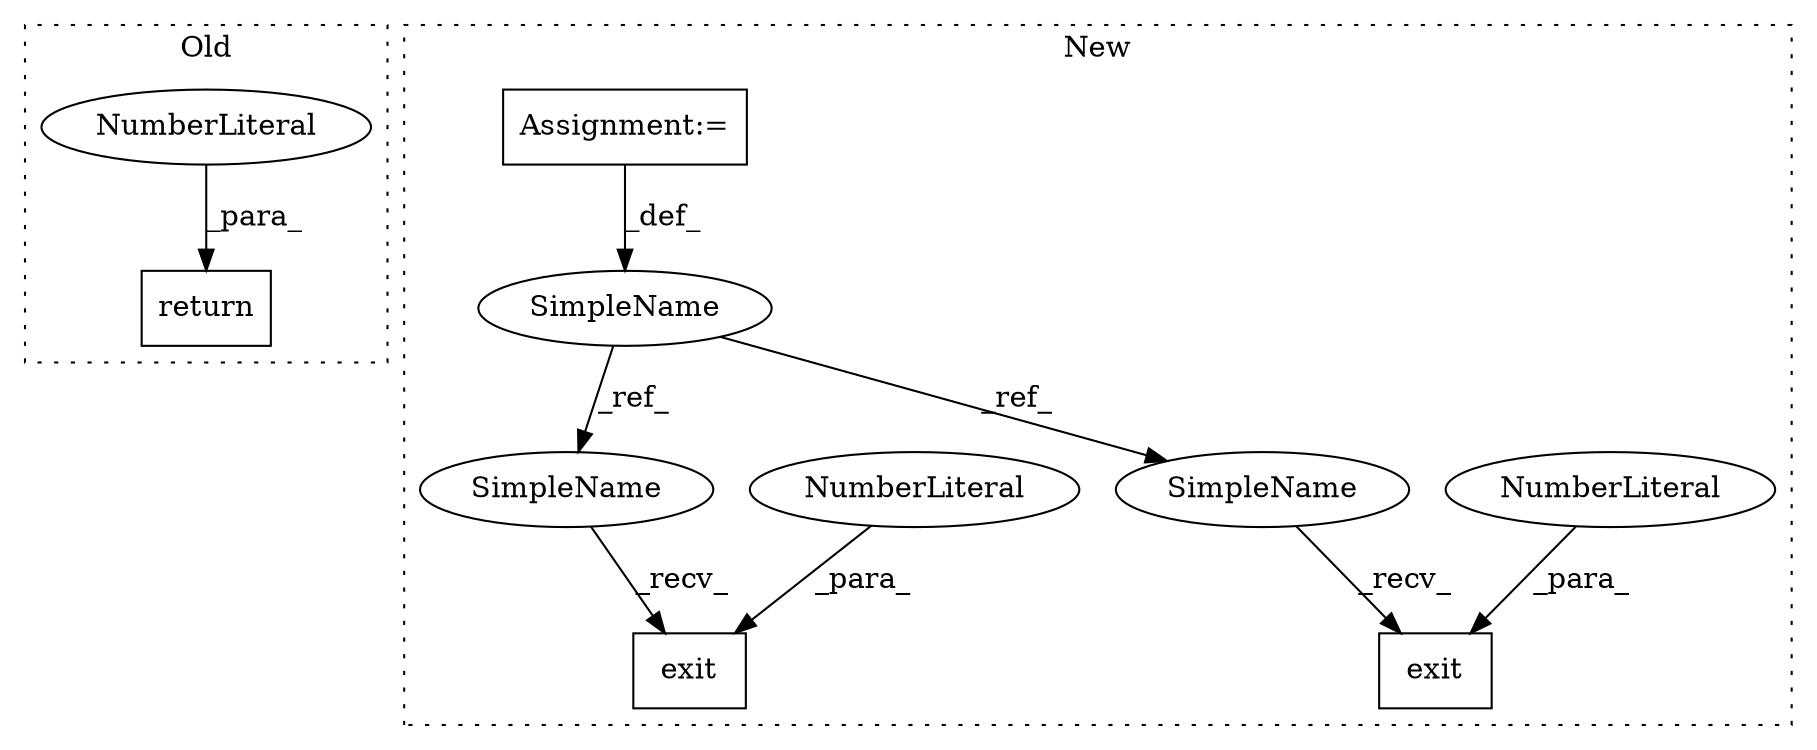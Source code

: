 digraph G {
subgraph cluster0 {
1 [label="return" a="41" s="2046" l="7" shape="box"];
8 [label="NumberLiteral" a="34" s="2053" l="1" shape="ellipse"];
label = "Old";
style="dotted";
}
subgraph cluster1 {
2 [label="exit" a="32" s="2066,2072" l="5,1" shape="box"];
3 [label="NumberLiteral" a="34" s="2071" l="1" shape="ellipse"];
4 [label="SimpleName" a="42" s="847" l="3" shape="ellipse"];
5 [label="exit" a="32" s="1028,1034" l="5,1" shape="box"];
6 [label="NumberLiteral" a="34" s="1033" l="1" shape="ellipse"];
7 [label="Assignment:=" a="7" s="847" l="3" shape="box"];
9 [label="SimpleName" a="42" s="2062" l="3" shape="ellipse"];
10 [label="SimpleName" a="42" s="1024" l="3" shape="ellipse"];
label = "New";
style="dotted";
}
3 -> 2 [label="_para_"];
4 -> 10 [label="_ref_"];
4 -> 9 [label="_ref_"];
6 -> 5 [label="_para_"];
7 -> 4 [label="_def_"];
8 -> 1 [label="_para_"];
9 -> 2 [label="_recv_"];
10 -> 5 [label="_recv_"];
}
